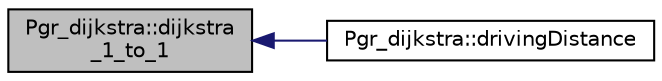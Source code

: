 digraph "Pgr_dijkstra::dijkstra_1_to_1"
{
  edge [fontname="Helvetica",fontsize="10",labelfontname="Helvetica",labelfontsize="10"];
  node [fontname="Helvetica",fontsize="10",shape=record];
  rankdir="LR";
  Node53 [label="Pgr_dijkstra::dijkstra\l_1_to_1",height=0.2,width=0.4,color="black", fillcolor="grey75", style="filled", fontcolor="black"];
  Node53 -> Node54 [dir="back",color="midnightblue",fontsize="10",style="solid",fontname="Helvetica"];
  Node54 [label="Pgr_dijkstra::drivingDistance",height=0.2,width=0.4,color="black", fillcolor="white", style="filled",URL="$classPgr__dijkstra.html#a232969d40eb42381e6051e87248e9390"];
}
